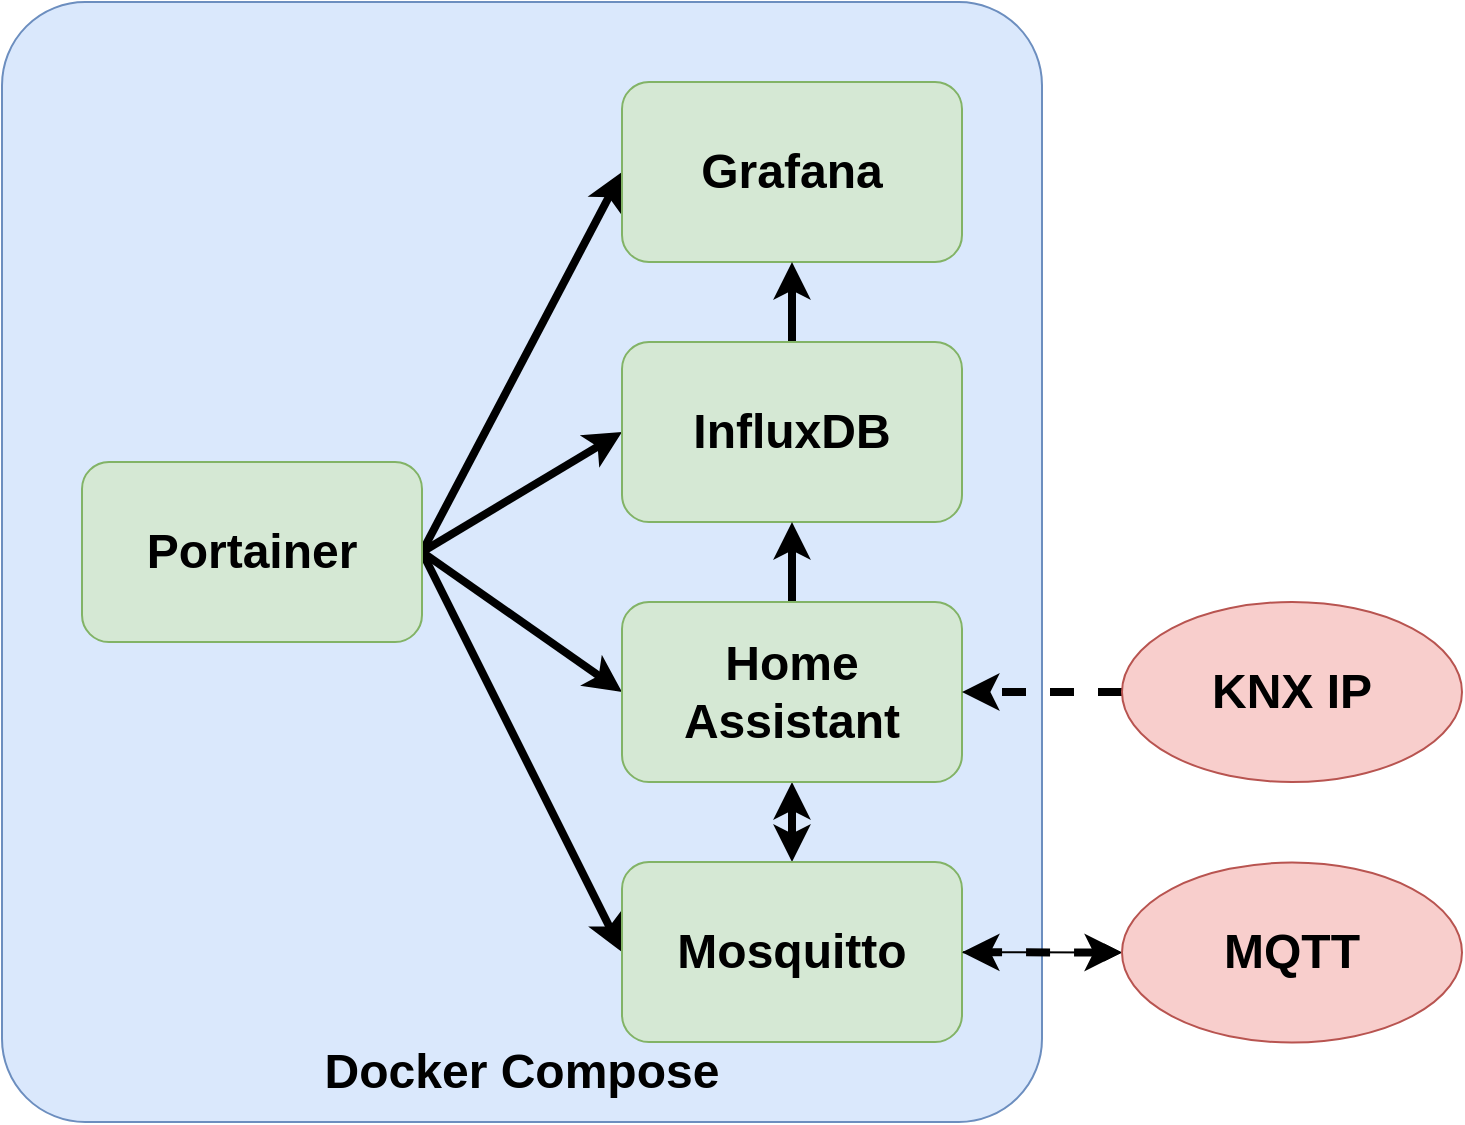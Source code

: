 <mxfile>
    <diagram id="IF3X2oZulCslKQjpMtmI" name="Page-1">
        <mxGraphModel dx="1175" dy="730" grid="1" gridSize="10" guides="1" tooltips="1" connect="1" arrows="1" fold="1" page="1" pageScale="1" pageWidth="827" pageHeight="583" math="0" shadow="0">
            <root>
                <mxCell id="0"/>
                <mxCell id="1" parent="0"/>
                <mxCell id="22" value="&lt;h1 style=&quot;margin-bottom: 0px; margin-top: 510px; margin-right: 0px;&quot;&gt;Docker Compose&lt;/h1&gt;" style="rounded=1;whiteSpace=wrap;html=1;fillColor=#dae8fc;strokeColor=#6c8ebf;arcSize=8;" parent="1" vertex="1">
                    <mxGeometry x="70" y="60" width="520" height="560" as="geometry"/>
                </mxCell>
                <mxCell id="18" style="edgeStyle=none;html=1;exitX=1;exitY=0.5;exitDx=0;exitDy=0;entryX=0;entryY=0.5;entryDx=0;entryDy=0;fontSize=11;strokeWidth=4;" parent="1" source="2" target="6" edge="1">
                    <mxGeometry relative="1" as="geometry"/>
                </mxCell>
                <mxCell id="19" style="edgeStyle=none;html=1;exitX=1;exitY=0.5;exitDx=0;exitDy=0;entryX=0;entryY=0.5;entryDx=0;entryDy=0;fontSize=11;strokeWidth=4;" parent="1" source="2" target="7" edge="1">
                    <mxGeometry relative="1" as="geometry"/>
                </mxCell>
                <mxCell id="20" style="edgeStyle=none;html=1;exitX=1;exitY=0.5;exitDx=0;exitDy=0;entryX=0;entryY=0.5;entryDx=0;entryDy=0;fontSize=11;strokeWidth=4;" parent="1" source="2" target="5" edge="1">
                    <mxGeometry relative="1" as="geometry"/>
                </mxCell>
                <mxCell id="21" style="edgeStyle=none;html=1;exitX=1;exitY=0.5;exitDx=0;exitDy=0;entryX=0;entryY=0.5;entryDx=0;entryDy=0;fontSize=11;strokeWidth=4;" parent="1" source="2" target="9" edge="1">
                    <mxGeometry relative="1" as="geometry"/>
                </mxCell>
                <mxCell id="2" value="&lt;h1&gt;Portainer&lt;/h1&gt;" style="rounded=1;whiteSpace=wrap;html=1;fillColor=#d5e8d4;strokeColor=#82b366;" parent="1" vertex="1">
                    <mxGeometry x="110" y="290" width="170" height="90" as="geometry"/>
                </mxCell>
                <mxCell id="5" value="&lt;h1&gt;Grafana&lt;/h1&gt;" style="rounded=1;whiteSpace=wrap;html=1;fillColor=#d5e8d4;strokeColor=#82b366;" parent="1" vertex="1">
                    <mxGeometry x="380" y="100" width="170" height="90" as="geometry"/>
                </mxCell>
                <mxCell id="11" value="" style="edgeStyle=none;html=1;fontSize=11;strokeWidth=4;" parent="1" source="6" target="5" edge="1">
                    <mxGeometry relative="1" as="geometry"/>
                </mxCell>
                <mxCell id="6" value="&lt;h1&gt;InfluxDB&lt;/h1&gt;" style="rounded=1;whiteSpace=wrap;html=1;fillColor=#d5e8d4;strokeColor=#82b366;" parent="1" vertex="1">
                    <mxGeometry x="380" y="230" width="170" height="90" as="geometry"/>
                </mxCell>
                <mxCell id="12" value="" style="edgeStyle=none;html=1;fontSize=11;strokeWidth=4;" parent="1" source="7" target="6" edge="1">
                    <mxGeometry relative="1" as="geometry"/>
                </mxCell>
                <mxCell id="13" value="" style="edgeStyle=none;html=1;startArrow=classic;startFill=1;fontSize=11;strokeWidth=4;" parent="1" source="7" target="9" edge="1">
                    <mxGeometry relative="1" as="geometry"/>
                </mxCell>
                <mxCell id="7" value="&lt;h1&gt;Home Assistant&lt;/h1&gt;" style="rounded=1;whiteSpace=wrap;html=1;fillColor=#d5e8d4;strokeColor=#82b366;" parent="1" vertex="1">
                    <mxGeometry x="380" y="360" width="170" height="90" as="geometry"/>
                </mxCell>
                <mxCell id="30" value="" style="edgeStyle=none;html=1;" edge="1" parent="1" source="9" target="29">
                    <mxGeometry relative="1" as="geometry"/>
                </mxCell>
                <mxCell id="9" value="&lt;h1&gt;Mosquitto&lt;/h1&gt;" style="rounded=1;whiteSpace=wrap;html=1;fillColor=#d5e8d4;strokeColor=#82b366;" parent="1" vertex="1">
                    <mxGeometry x="380" y="490" width="170" height="90" as="geometry"/>
                </mxCell>
                <mxCell id="26" style="edgeStyle=none;html=1;startArrow=classic;startFill=1;fontSize=11;strokeWidth=4;dashed=1;exitX=0;exitY=0.5;exitDx=0;exitDy=0;" parent="1" target="9" edge="1" source="29">
                    <mxGeometry relative="1" as="geometry">
                        <mxPoint x="700" y="610" as="sourcePoint"/>
                    </mxGeometry>
                </mxCell>
                <mxCell id="27" style="edgeStyle=none;html=1;fontSize=11;strokeWidth=4;dashed=1;exitX=0;exitY=0.5;exitDx=0;exitDy=0;" parent="1" target="7" edge="1" source="28">
                    <mxGeometry relative="1" as="geometry">
                        <mxPoint x="690" y="300" as="sourcePoint"/>
                    </mxGeometry>
                </mxCell>
                <mxCell id="28" value="&lt;h1&gt;KNX IP&lt;/h1&gt;" style="ellipse;whiteSpace=wrap;html=1;fillColor=#f8cecc;strokeColor=#b85450;" parent="1" vertex="1">
                    <mxGeometry x="630" y="360" width="170" height="90" as="geometry"/>
                </mxCell>
                <mxCell id="29" value="&lt;h1&gt;MQTT&lt;/h1&gt;" style="ellipse;whiteSpace=wrap;html=1;fillColor=#f8cecc;strokeColor=#b85450;" parent="1" vertex="1">
                    <mxGeometry x="630" y="490.263" width="170" height="90" as="geometry"/>
                </mxCell>
            </root>
        </mxGraphModel>
    </diagram>
</mxfile>